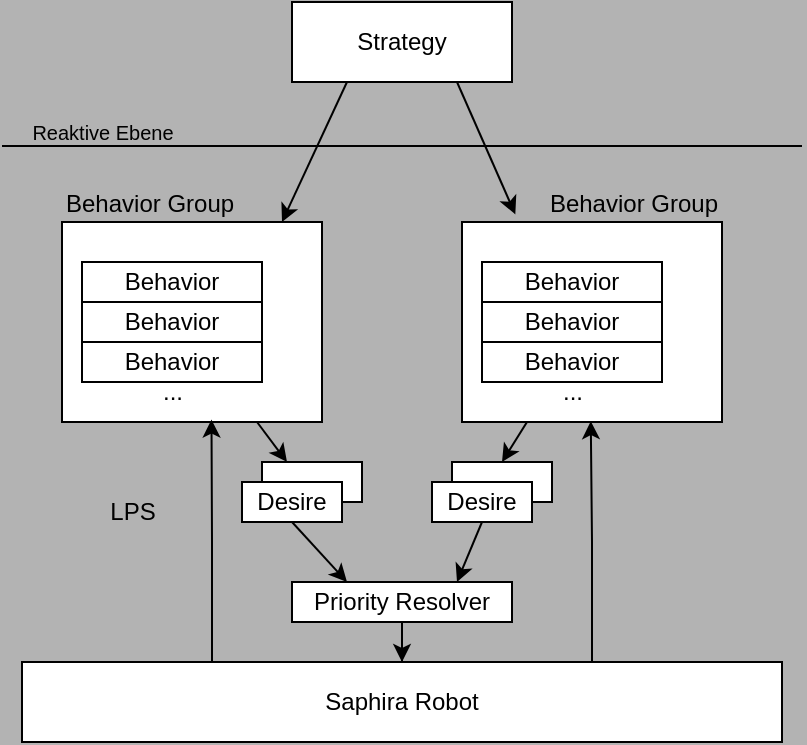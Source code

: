 <mxfile version="21.1.2">
  <diagram name="Page-1" id="r9PYlgCfXoHnLu3iCjQw">
    <mxGraphModel dx="1195" dy="663" grid="1" gridSize="10" guides="1" tooltips="1" connect="1" arrows="1" fold="1" page="1" pageScale="1" pageWidth="850" pageHeight="1100" background="#B3B3B3" math="0" shadow="0">
      <root>
        <mxCell id="0" />
        <mxCell id="1" parent="0" />
        <mxCell id="HD1OJpvFkT-1QuRMqXdn-39" style="rounded=0;orthogonalLoop=1;jettySize=auto;html=1;exitX=0.25;exitY=1;exitDx=0;exitDy=0;" edge="1" parent="1" source="HD1OJpvFkT-1QuRMqXdn-1">
          <mxGeometry relative="1" as="geometry">
            <mxPoint x="350" y="320" as="targetPoint" />
          </mxGeometry>
        </mxCell>
        <mxCell id="HD1OJpvFkT-1QuRMqXdn-40" style="rounded=0;orthogonalLoop=1;jettySize=auto;html=1;exitX=0.75;exitY=1;exitDx=0;exitDy=0;entryX=0.205;entryY=-0.038;entryDx=0;entryDy=0;entryPerimeter=0;" edge="1" parent="1" source="HD1OJpvFkT-1QuRMqXdn-1" target="HD1OJpvFkT-1QuRMqXdn-3">
          <mxGeometry relative="1" as="geometry" />
        </mxCell>
        <mxCell id="HD1OJpvFkT-1QuRMqXdn-1" value="&lt;div&gt;Strategy&lt;/div&gt;" style="rounded=0;whiteSpace=wrap;html=1;" vertex="1" parent="1">
          <mxGeometry x="355" y="210" width="110" height="40" as="geometry" />
        </mxCell>
        <mxCell id="HD1OJpvFkT-1QuRMqXdn-18" value="" style="group;align=center;labelPosition=center;verticalLabelPosition=top;verticalAlign=bottom;" vertex="1" connectable="0" parent="1">
          <mxGeometry x="440" y="320" width="130" height="100" as="geometry" />
        </mxCell>
        <mxCell id="HD1OJpvFkT-1QuRMqXdn-3" value="&lt;div align=&quot;right&quot;&gt;Behavior Group&lt;/div&gt;" style="whiteSpace=wrap;html=1;labelPosition=center;verticalLabelPosition=top;align=right;verticalAlign=bottom;movable=1;resizable=1;rotatable=1;deletable=1;editable=1;locked=0;connectable=1;" vertex="1" parent="HD1OJpvFkT-1QuRMqXdn-18">
          <mxGeometry width="130" height="100" as="geometry" />
        </mxCell>
        <mxCell id="HD1OJpvFkT-1QuRMqXdn-4" value="Behavior" style="whiteSpace=wrap;html=1;movable=1;resizable=1;rotatable=1;deletable=1;editable=1;locked=0;connectable=1;" vertex="1" parent="HD1OJpvFkT-1QuRMqXdn-18">
          <mxGeometry x="10" y="20" width="90" height="20" as="geometry" />
        </mxCell>
        <mxCell id="HD1OJpvFkT-1QuRMqXdn-5" value="Behavior" style="whiteSpace=wrap;html=1;movable=1;resizable=1;rotatable=1;deletable=1;editable=1;locked=0;connectable=1;" vertex="1" parent="HD1OJpvFkT-1QuRMqXdn-18">
          <mxGeometry x="10" y="40" width="90" height="20" as="geometry" />
        </mxCell>
        <mxCell id="HD1OJpvFkT-1QuRMqXdn-6" value="Behavior" style="whiteSpace=wrap;html=1;movable=1;resizable=1;rotatable=1;deletable=1;editable=1;locked=0;connectable=1;" vertex="1" parent="HD1OJpvFkT-1QuRMqXdn-18">
          <mxGeometry x="10" y="60" width="90" height="20" as="geometry" />
        </mxCell>
        <mxCell id="HD1OJpvFkT-1QuRMqXdn-11" value="..." style="text;html=1;align=center;verticalAlign=middle;resizable=1;points=[];autosize=1;strokeColor=none;fillColor=none;movable=1;rotatable=1;deletable=1;editable=1;locked=0;connectable=1;" vertex="1" parent="HD1OJpvFkT-1QuRMqXdn-18">
          <mxGeometry x="40" y="70" width="30" height="30" as="geometry" />
        </mxCell>
        <mxCell id="HD1OJpvFkT-1QuRMqXdn-19" value="" style="group" vertex="1" connectable="0" parent="1">
          <mxGeometry x="240" y="320" width="130" height="100" as="geometry" />
        </mxCell>
        <mxCell id="HD1OJpvFkT-1QuRMqXdn-13" value="&lt;div&gt;Behavior Group&lt;/div&gt;" style="whiteSpace=wrap;html=1;labelPosition=center;verticalLabelPosition=top;align=left;verticalAlign=bottom;" vertex="1" parent="HD1OJpvFkT-1QuRMqXdn-19">
          <mxGeometry width="130" height="100" as="geometry" />
        </mxCell>
        <mxCell id="HD1OJpvFkT-1QuRMqXdn-14" value="Behavior" style="whiteSpace=wrap;html=1;" vertex="1" parent="HD1OJpvFkT-1QuRMqXdn-19">
          <mxGeometry x="10" y="20" width="90" height="20" as="geometry" />
        </mxCell>
        <mxCell id="HD1OJpvFkT-1QuRMqXdn-15" value="Behavior" style="whiteSpace=wrap;html=1;" vertex="1" parent="HD1OJpvFkT-1QuRMqXdn-19">
          <mxGeometry x="10" y="40" width="90" height="20" as="geometry" />
        </mxCell>
        <mxCell id="HD1OJpvFkT-1QuRMqXdn-16" value="Behavior" style="whiteSpace=wrap;html=1;" vertex="1" parent="HD1OJpvFkT-1QuRMqXdn-19">
          <mxGeometry x="10" y="60" width="90" height="20" as="geometry" />
        </mxCell>
        <mxCell id="HD1OJpvFkT-1QuRMqXdn-17" value="..." style="text;html=1;align=center;verticalAlign=middle;resizable=0;points=[];autosize=1;strokeColor=none;fillColor=none;" vertex="1" parent="HD1OJpvFkT-1QuRMqXdn-19">
          <mxGeometry x="40" y="70" width="30" height="30" as="geometry" />
        </mxCell>
        <mxCell id="HD1OJpvFkT-1QuRMqXdn-22" style="edgeStyle=orthogonalEdgeStyle;rounded=0;orthogonalLoop=1;jettySize=auto;html=1;exitX=0.25;exitY=0;exitDx=0;exitDy=0;entryX=0.575;entryY=0.988;entryDx=0;entryDy=0;entryPerimeter=0;" edge="1" parent="1" source="HD1OJpvFkT-1QuRMqXdn-20" target="HD1OJpvFkT-1QuRMqXdn-13">
          <mxGeometry relative="1" as="geometry" />
        </mxCell>
        <mxCell id="HD1OJpvFkT-1QuRMqXdn-23" style="edgeStyle=orthogonalEdgeStyle;rounded=0;orthogonalLoop=1;jettySize=auto;html=1;exitX=0.75;exitY=0;exitDx=0;exitDy=0;entryX=0.813;entryY=0.987;entryDx=0;entryDy=0;entryPerimeter=0;" edge="1" parent="1" source="HD1OJpvFkT-1QuRMqXdn-20" target="HD1OJpvFkT-1QuRMqXdn-11">
          <mxGeometry relative="1" as="geometry" />
        </mxCell>
        <mxCell id="HD1OJpvFkT-1QuRMqXdn-20" value="Saphira Robot" style="whiteSpace=wrap;html=1;" vertex="1" parent="1">
          <mxGeometry x="220" y="540" width="380" height="40" as="geometry" />
        </mxCell>
        <mxCell id="HD1OJpvFkT-1QuRMqXdn-26" value="&lt;div&gt;LPS&lt;/div&gt;" style="text;html=1;align=center;verticalAlign=middle;resizable=0;points=[];autosize=1;strokeColor=none;fillColor=none;" vertex="1" parent="1">
          <mxGeometry x="250" y="450" width="50" height="30" as="geometry" />
        </mxCell>
        <mxCell id="HD1OJpvFkT-1QuRMqXdn-30" value="" style="group" vertex="1" connectable="0" parent="1">
          <mxGeometry x="330" y="440" width="60" height="30" as="geometry" />
        </mxCell>
        <mxCell id="HD1OJpvFkT-1QuRMqXdn-27" value="&lt;div&gt;&lt;br&gt;&lt;/div&gt;&lt;div&gt;&lt;br&gt;&lt;/div&gt;" style="whiteSpace=wrap;html=1;" vertex="1" parent="HD1OJpvFkT-1QuRMqXdn-30">
          <mxGeometry x="10" width="50" height="20" as="geometry" />
        </mxCell>
        <mxCell id="HD1OJpvFkT-1QuRMqXdn-28" value="Desire" style="whiteSpace=wrap;html=1;" vertex="1" parent="HD1OJpvFkT-1QuRMqXdn-30">
          <mxGeometry y="10" width="50" height="20" as="geometry" />
        </mxCell>
        <mxCell id="HD1OJpvFkT-1QuRMqXdn-31" value="" style="group" vertex="1" connectable="0" parent="1">
          <mxGeometry x="425" y="440" width="60" height="30" as="geometry" />
        </mxCell>
        <mxCell id="HD1OJpvFkT-1QuRMqXdn-32" value="&lt;div&gt;&lt;br&gt;&lt;/div&gt;&lt;div&gt;&lt;br&gt;&lt;/div&gt;" style="whiteSpace=wrap;html=1;" vertex="1" parent="HD1OJpvFkT-1QuRMqXdn-31">
          <mxGeometry x="10" width="50" height="20" as="geometry" />
        </mxCell>
        <mxCell id="HD1OJpvFkT-1QuRMqXdn-33" value="Desire" style="whiteSpace=wrap;html=1;" vertex="1" parent="HD1OJpvFkT-1QuRMqXdn-31">
          <mxGeometry y="10" width="50" height="20" as="geometry" />
        </mxCell>
        <mxCell id="HD1OJpvFkT-1QuRMqXdn-35" style="rounded=0;orthogonalLoop=1;jettySize=auto;html=1;exitX=0.75;exitY=1;exitDx=0;exitDy=0;entryX=0.25;entryY=0;entryDx=0;entryDy=0;" edge="1" parent="1" source="HD1OJpvFkT-1QuRMqXdn-13" target="HD1OJpvFkT-1QuRMqXdn-27">
          <mxGeometry relative="1" as="geometry" />
        </mxCell>
        <mxCell id="HD1OJpvFkT-1QuRMqXdn-36" style="rounded=0;orthogonalLoop=1;jettySize=auto;html=1;exitX=0.25;exitY=1;exitDx=0;exitDy=0;entryX=0.5;entryY=0;entryDx=0;entryDy=0;" edge="1" parent="1" source="HD1OJpvFkT-1QuRMqXdn-3" target="HD1OJpvFkT-1QuRMqXdn-32">
          <mxGeometry relative="1" as="geometry" />
        </mxCell>
        <mxCell id="HD1OJpvFkT-1QuRMqXdn-37" value="" style="group" vertex="1" connectable="0" parent="1">
          <mxGeometry x="210" y="260" width="400" height="30" as="geometry" />
        </mxCell>
        <mxCell id="HD1OJpvFkT-1QuRMqXdn-24" value="" style="endArrow=none;html=1;rounded=0;" edge="1" parent="HD1OJpvFkT-1QuRMqXdn-37">
          <mxGeometry width="50" height="50" relative="1" as="geometry">
            <mxPoint y="22" as="sourcePoint" />
            <mxPoint x="400.0" y="22" as="targetPoint" />
          </mxGeometry>
        </mxCell>
        <mxCell id="HD1OJpvFkT-1QuRMqXdn-25" value="&lt;font style=&quot;font-size: 10px;&quot;&gt;Reaktive Ebene&lt;br&gt;&lt;/font&gt;" style="text;html=1;align=center;verticalAlign=middle;resizable=0;points=[];autosize=1;strokeColor=none;fillColor=none;" vertex="1" parent="HD1OJpvFkT-1QuRMqXdn-37">
          <mxGeometry width="100" height="30" as="geometry" />
        </mxCell>
        <mxCell id="HD1OJpvFkT-1QuRMqXdn-43" style="edgeStyle=orthogonalEdgeStyle;rounded=0;orthogonalLoop=1;jettySize=auto;html=1;exitX=0.5;exitY=1;exitDx=0;exitDy=0;" edge="1" parent="1" source="HD1OJpvFkT-1QuRMqXdn-38" target="HD1OJpvFkT-1QuRMqXdn-20">
          <mxGeometry relative="1" as="geometry" />
        </mxCell>
        <mxCell id="HD1OJpvFkT-1QuRMqXdn-38" value="Priority Resolver" style="whiteSpace=wrap;html=1;" vertex="1" parent="1">
          <mxGeometry x="355" y="500" width="110" height="20" as="geometry" />
        </mxCell>
        <mxCell id="HD1OJpvFkT-1QuRMqXdn-41" style="rounded=0;orthogonalLoop=1;jettySize=auto;html=1;exitX=0.5;exitY=1;exitDx=0;exitDy=0;entryX=0.25;entryY=0;entryDx=0;entryDy=0;" edge="1" parent="1" source="HD1OJpvFkT-1QuRMqXdn-28" target="HD1OJpvFkT-1QuRMqXdn-38">
          <mxGeometry relative="1" as="geometry" />
        </mxCell>
        <mxCell id="HD1OJpvFkT-1QuRMqXdn-42" style="rounded=0;orthogonalLoop=1;jettySize=auto;html=1;exitX=0.5;exitY=1;exitDx=0;exitDy=0;entryX=0.75;entryY=0;entryDx=0;entryDy=0;" edge="1" parent="1" source="HD1OJpvFkT-1QuRMqXdn-33" target="HD1OJpvFkT-1QuRMqXdn-38">
          <mxGeometry relative="1" as="geometry" />
        </mxCell>
      </root>
    </mxGraphModel>
  </diagram>
</mxfile>
